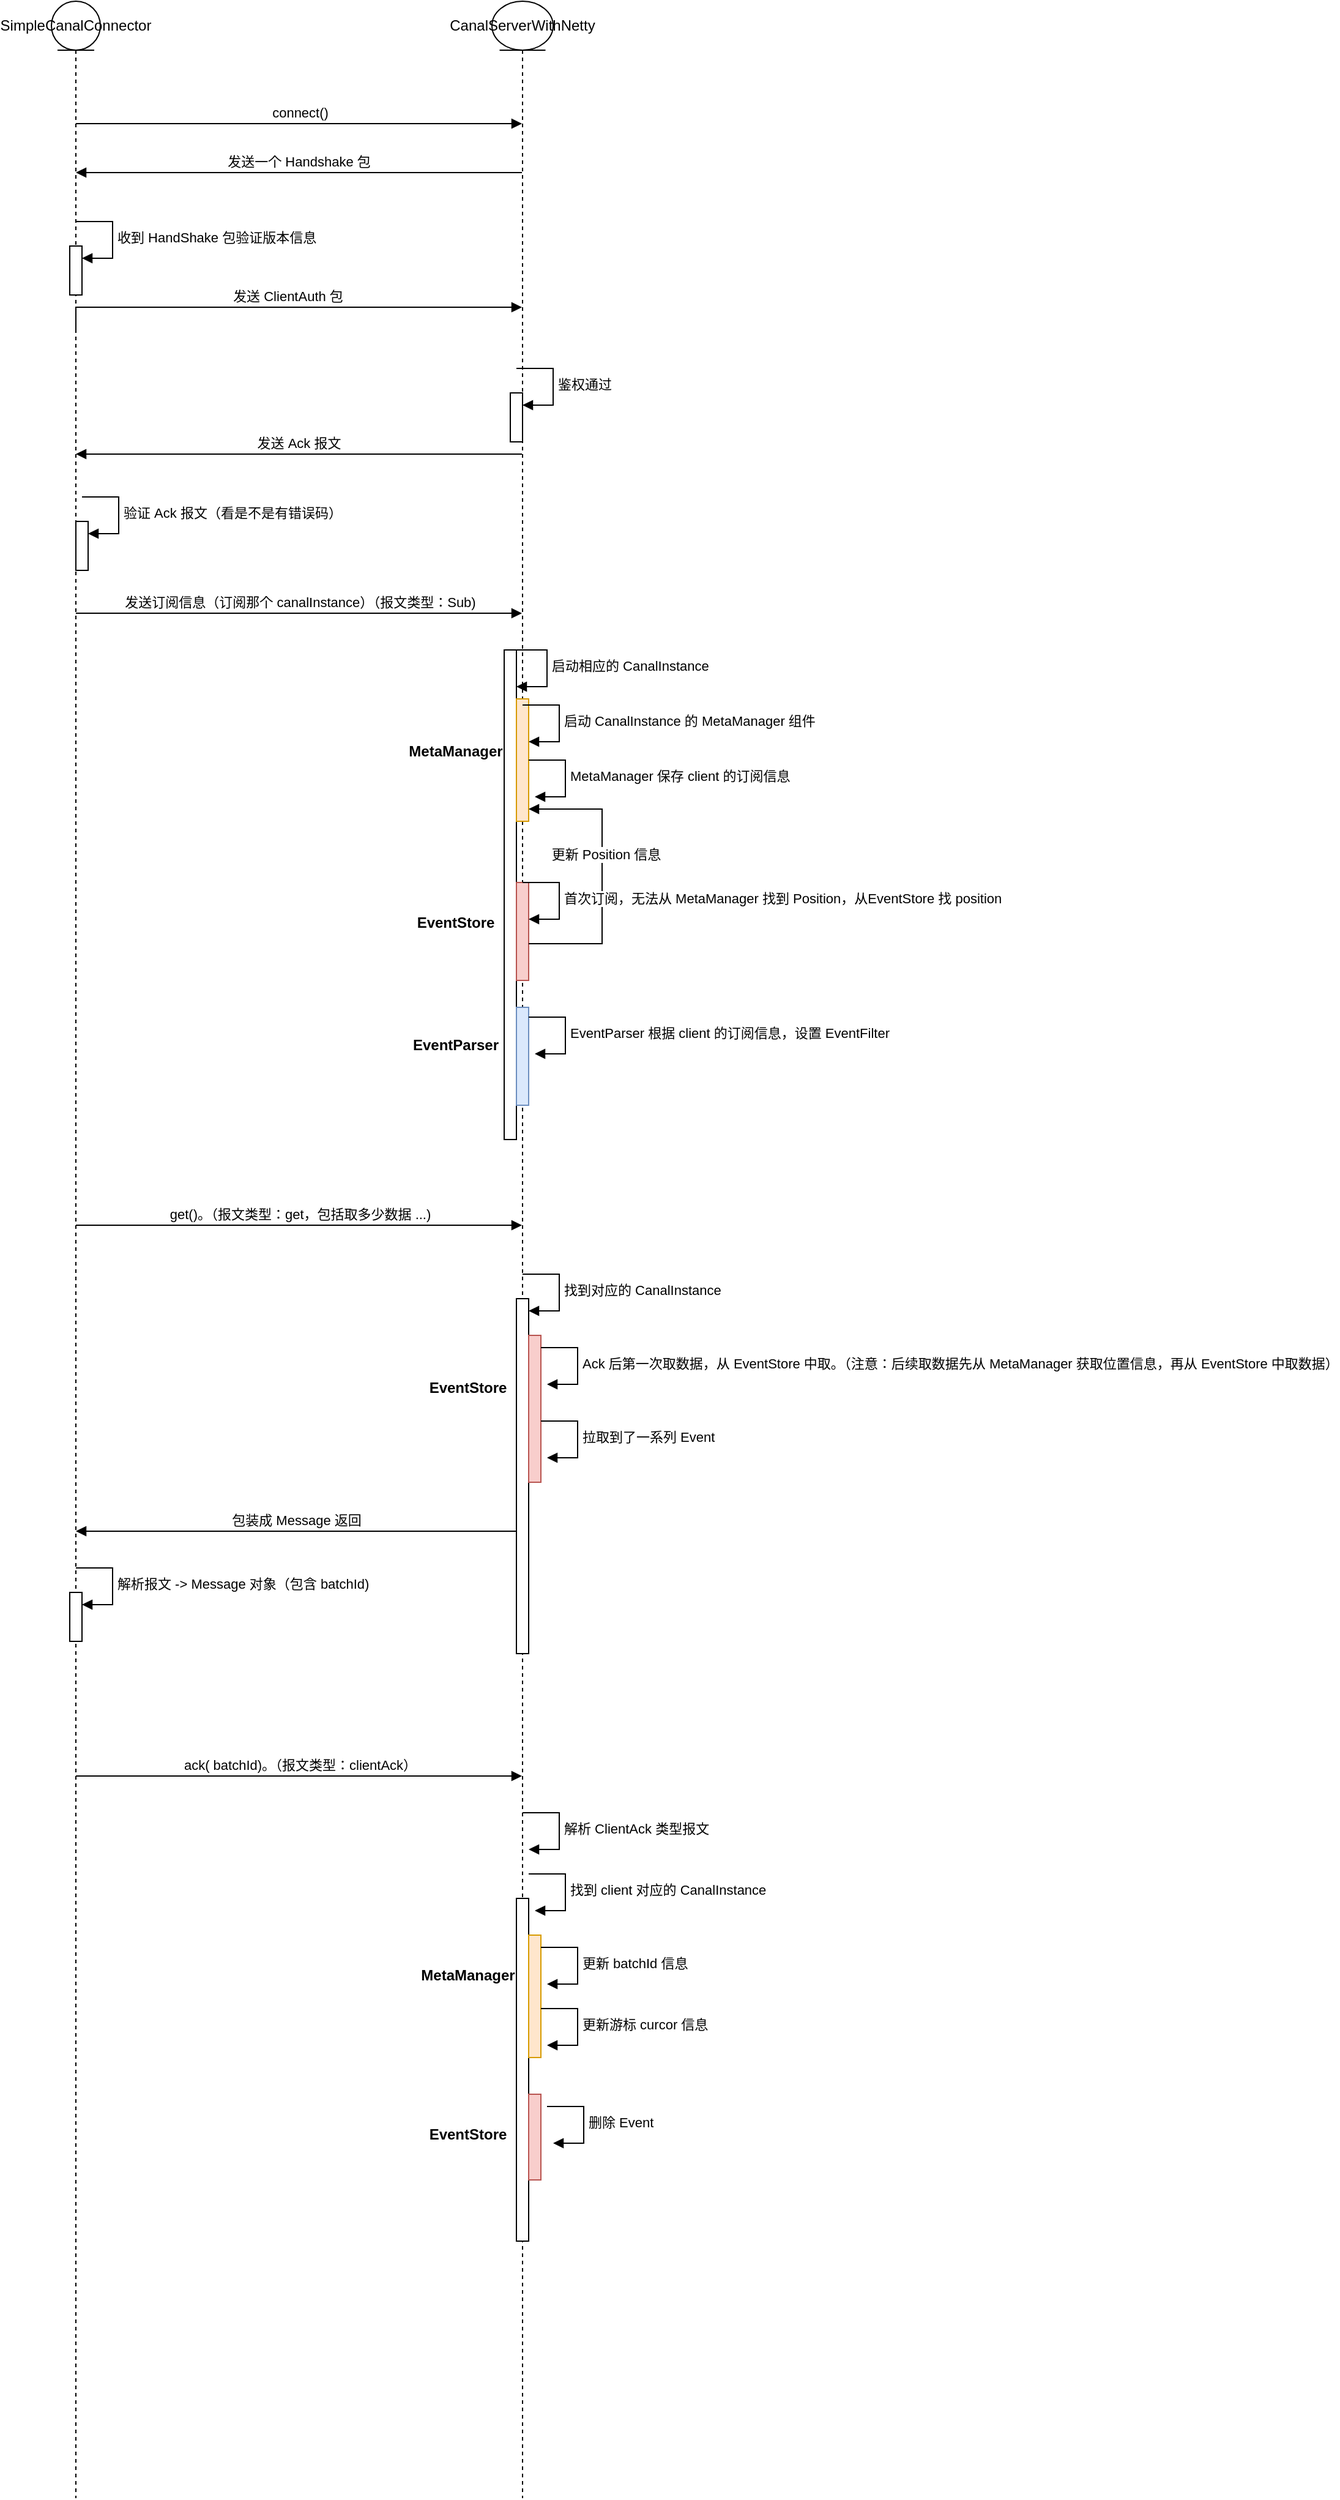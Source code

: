 <mxfile version="21.2.2" type="github">
  <diagram name="第 1 页" id="RETmzyush9rxdVnmZG2J">
    <mxGraphModel dx="1562" dy="858" grid="1" gridSize="10" guides="1" tooltips="1" connect="1" arrows="1" fold="1" page="1" pageScale="1" pageWidth="827" pageHeight="1169" math="0" shadow="0">
      <root>
        <mxCell id="0" />
        <mxCell id="1" parent="0" />
        <mxCell id="_pQDKM7HOxM7CE9gzZzL-2" value="SimpleCanalConnector" style="shape=umlLifeline;perimeter=lifelinePerimeter;whiteSpace=wrap;html=1;container=1;dropTarget=0;collapsible=0;recursiveResize=0;outlineConnect=0;portConstraint=eastwest;newEdgeStyle={&quot;edgeStyle&quot;:&quot;elbowEdgeStyle&quot;,&quot;elbow&quot;:&quot;vertical&quot;,&quot;curved&quot;:0,&quot;rounded&quot;:0};participant=umlEntity;" vertex="1" parent="1">
          <mxGeometry x="100" y="150" width="40" height="2040" as="geometry" />
        </mxCell>
        <mxCell id="_pQDKM7HOxM7CE9gzZzL-10" value="" style="html=1;points=[];perimeter=orthogonalPerimeter;outlineConnect=0;targetShapes=umlLifeline;portConstraint=eastwest;newEdgeStyle={&quot;edgeStyle&quot;:&quot;elbowEdgeStyle&quot;,&quot;elbow&quot;:&quot;vertical&quot;,&quot;curved&quot;:0,&quot;rounded&quot;:0};" vertex="1" parent="_pQDKM7HOxM7CE9gzZzL-2">
          <mxGeometry x="15" y="200" width="10" height="40" as="geometry" />
        </mxCell>
        <mxCell id="_pQDKM7HOxM7CE9gzZzL-11" value="收到 HandShake 包验证版本信息" style="html=1;align=left;spacingLeft=2;endArrow=block;rounded=0;edgeStyle=orthogonalEdgeStyle;curved=0;rounded=0;" edge="1" target="_pQDKM7HOxM7CE9gzZzL-10" parent="_pQDKM7HOxM7CE9gzZzL-2">
          <mxGeometry relative="1" as="geometry">
            <mxPoint x="20" y="180" as="sourcePoint" />
            <Array as="points">
              <mxPoint x="50" y="210" />
            </Array>
          </mxGeometry>
        </mxCell>
        <mxCell id="_pQDKM7HOxM7CE9gzZzL-16" value="" style="html=1;points=[];perimeter=orthogonalPerimeter;outlineConnect=0;targetShapes=umlLifeline;portConstraint=eastwest;newEdgeStyle={&quot;edgeStyle&quot;:&quot;elbowEdgeStyle&quot;,&quot;elbow&quot;:&quot;vertical&quot;,&quot;curved&quot;:0,&quot;rounded&quot;:0};" vertex="1" parent="_pQDKM7HOxM7CE9gzZzL-2">
          <mxGeometry x="20" y="425" width="10" height="40" as="geometry" />
        </mxCell>
        <mxCell id="_pQDKM7HOxM7CE9gzZzL-17" value="验证 Ack 报文（看是不是有错误码）" style="html=1;align=left;spacingLeft=2;endArrow=block;rounded=0;edgeStyle=orthogonalEdgeStyle;curved=0;rounded=0;" edge="1" target="_pQDKM7HOxM7CE9gzZzL-16" parent="_pQDKM7HOxM7CE9gzZzL-2">
          <mxGeometry relative="1" as="geometry">
            <mxPoint x="25" y="405" as="sourcePoint" />
            <Array as="points">
              <mxPoint x="55" y="435" />
            </Array>
          </mxGeometry>
        </mxCell>
        <mxCell id="_pQDKM7HOxM7CE9gzZzL-49" value="" style="html=1;points=[];perimeter=orthogonalPerimeter;outlineConnect=0;targetShapes=umlLifeline;portConstraint=eastwest;newEdgeStyle={&quot;edgeStyle&quot;:&quot;elbowEdgeStyle&quot;,&quot;elbow&quot;:&quot;vertical&quot;,&quot;curved&quot;:0,&quot;rounded&quot;:0};" vertex="1" parent="_pQDKM7HOxM7CE9gzZzL-2">
          <mxGeometry x="15" y="1300" width="10" height="40" as="geometry" />
        </mxCell>
        <mxCell id="_pQDKM7HOxM7CE9gzZzL-50" value="解析报文 -&amp;gt; Message 对象（包含 batchId)" style="html=1;align=left;spacingLeft=2;endArrow=block;rounded=0;edgeStyle=orthogonalEdgeStyle;curved=0;rounded=0;" edge="1" target="_pQDKM7HOxM7CE9gzZzL-49" parent="_pQDKM7HOxM7CE9gzZzL-2">
          <mxGeometry relative="1" as="geometry">
            <mxPoint x="20" y="1280" as="sourcePoint" />
            <Array as="points">
              <mxPoint x="50" y="1310" />
            </Array>
          </mxGeometry>
        </mxCell>
        <mxCell id="_pQDKM7HOxM7CE9gzZzL-3" value="CanalServerWithNetty" style="shape=umlLifeline;perimeter=lifelinePerimeter;whiteSpace=wrap;html=1;container=1;dropTarget=0;collapsible=0;recursiveResize=0;outlineConnect=0;portConstraint=eastwest;newEdgeStyle={&quot;edgeStyle&quot;:&quot;elbowEdgeStyle&quot;,&quot;elbow&quot;:&quot;vertical&quot;,&quot;curved&quot;:0,&quot;rounded&quot;:0};participant=umlEntity;" vertex="1" parent="1">
          <mxGeometry x="460" y="150" width="50" height="2040" as="geometry" />
        </mxCell>
        <mxCell id="_pQDKM7HOxM7CE9gzZzL-13" value="" style="html=1;points=[];perimeter=orthogonalPerimeter;outlineConnect=0;targetShapes=umlLifeline;portConstraint=eastwest;newEdgeStyle={&quot;edgeStyle&quot;:&quot;elbowEdgeStyle&quot;,&quot;elbow&quot;:&quot;vertical&quot;,&quot;curved&quot;:0,&quot;rounded&quot;:0};" vertex="1" parent="_pQDKM7HOxM7CE9gzZzL-3">
          <mxGeometry x="15" y="320" width="10" height="40" as="geometry" />
        </mxCell>
        <mxCell id="_pQDKM7HOxM7CE9gzZzL-14" value="鉴权通过" style="html=1;align=left;spacingLeft=2;endArrow=block;rounded=0;edgeStyle=orthogonalEdgeStyle;curved=0;rounded=0;" edge="1" target="_pQDKM7HOxM7CE9gzZzL-13" parent="_pQDKM7HOxM7CE9gzZzL-3">
          <mxGeometry relative="1" as="geometry">
            <mxPoint x="20" y="300" as="sourcePoint" />
            <Array as="points">
              <mxPoint x="50" y="330" />
            </Array>
          </mxGeometry>
        </mxCell>
        <mxCell id="_pQDKM7HOxM7CE9gzZzL-19" value="" style="html=1;points=[];perimeter=orthogonalPerimeter;outlineConnect=0;targetShapes=umlLifeline;portConstraint=eastwest;newEdgeStyle={&quot;edgeStyle&quot;:&quot;elbowEdgeStyle&quot;,&quot;elbow&quot;:&quot;vertical&quot;,&quot;curved&quot;:0,&quot;rounded&quot;:0};" vertex="1" parent="_pQDKM7HOxM7CE9gzZzL-3">
          <mxGeometry x="10" y="530" width="10" height="400" as="geometry" />
        </mxCell>
        <mxCell id="_pQDKM7HOxM7CE9gzZzL-20" value="启动相应的 CanalInstance" style="html=1;align=left;spacingLeft=2;endArrow=block;rounded=0;edgeStyle=orthogonalEdgeStyle;curved=0;rounded=0;" edge="1" target="_pQDKM7HOxM7CE9gzZzL-19" parent="_pQDKM7HOxM7CE9gzZzL-3">
          <mxGeometry relative="1" as="geometry">
            <mxPoint x="15" y="530" as="sourcePoint" />
            <Array as="points">
              <mxPoint x="45" y="560" />
            </Array>
          </mxGeometry>
        </mxCell>
        <mxCell id="_pQDKM7HOxM7CE9gzZzL-21" value="" style="html=1;points=[];perimeter=orthogonalPerimeter;outlineConnect=0;targetShapes=umlLifeline;portConstraint=eastwest;newEdgeStyle={&quot;edgeStyle&quot;:&quot;elbowEdgeStyle&quot;,&quot;elbow&quot;:&quot;vertical&quot;,&quot;curved&quot;:0,&quot;rounded&quot;:0};fillColor=#ffe6cc;strokeColor=#d79b00;" vertex="1" parent="_pQDKM7HOxM7CE9gzZzL-3">
          <mxGeometry x="20" y="570" width="10" height="100" as="geometry" />
        </mxCell>
        <mxCell id="_pQDKM7HOxM7CE9gzZzL-22" value="启动 CanalInstance 的 MetaManager 组件" style="html=1;align=left;spacingLeft=2;endArrow=block;rounded=0;edgeStyle=orthogonalEdgeStyle;curved=0;rounded=0;" edge="1" target="_pQDKM7HOxM7CE9gzZzL-21" parent="_pQDKM7HOxM7CE9gzZzL-3">
          <mxGeometry relative="1" as="geometry">
            <mxPoint x="25" y="575" as="sourcePoint" />
            <Array as="points">
              <mxPoint x="55" y="605" />
            </Array>
          </mxGeometry>
        </mxCell>
        <mxCell id="_pQDKM7HOxM7CE9gzZzL-24" value="MetaManager 保存 client 的订阅信息" style="html=1;align=left;spacingLeft=2;endArrow=block;rounded=0;edgeStyle=orthogonalEdgeStyle;curved=0;rounded=0;" edge="1" parent="_pQDKM7HOxM7CE9gzZzL-3">
          <mxGeometry relative="1" as="geometry">
            <mxPoint x="30" y="620" as="sourcePoint" />
            <Array as="points">
              <mxPoint x="60" y="650" />
            </Array>
            <mxPoint x="35" y="650" as="targetPoint" />
          </mxGeometry>
        </mxCell>
        <mxCell id="_pQDKM7HOxM7CE9gzZzL-25" value="" style="html=1;points=[];perimeter=orthogonalPerimeter;outlineConnect=0;targetShapes=umlLifeline;portConstraint=eastwest;newEdgeStyle={&quot;edgeStyle&quot;:&quot;elbowEdgeStyle&quot;,&quot;elbow&quot;:&quot;vertical&quot;,&quot;curved&quot;:0,&quot;rounded&quot;:0};fillColor=#f8cecc;strokeColor=#b85450;" vertex="1" parent="_pQDKM7HOxM7CE9gzZzL-3">
          <mxGeometry x="20" y="720" width="10" height="80" as="geometry" />
        </mxCell>
        <mxCell id="_pQDKM7HOxM7CE9gzZzL-31" value="" style="html=1;align=left;spacingLeft=2;endArrow=block;rounded=0;edgeStyle=orthogonalEdgeStyle;curved=0;rounded=0;" edge="1" target="_pQDKM7HOxM7CE9gzZzL-21" parent="_pQDKM7HOxM7CE9gzZzL-3">
          <mxGeometry relative="1" as="geometry">
            <mxPoint x="30" y="770" as="sourcePoint" />
            <Array as="points">
              <mxPoint x="90" y="770" />
              <mxPoint x="90" y="660" />
            </Array>
            <mxPoint x="35" y="650" as="targetPoint" />
          </mxGeometry>
        </mxCell>
        <mxCell id="_pQDKM7HOxM7CE9gzZzL-32" value="更新 Position 信息" style="edgeLabel;html=1;align=center;verticalAlign=middle;resizable=0;points=[];" vertex="1" connectable="0" parent="_pQDKM7HOxM7CE9gzZzL-31">
          <mxGeometry x="0.16" y="-3" relative="1" as="geometry">
            <mxPoint as="offset" />
          </mxGeometry>
        </mxCell>
        <mxCell id="_pQDKM7HOxM7CE9gzZzL-33" value="" style="html=1;points=[];perimeter=orthogonalPerimeter;outlineConnect=0;targetShapes=umlLifeline;portConstraint=eastwest;newEdgeStyle={&quot;edgeStyle&quot;:&quot;elbowEdgeStyle&quot;,&quot;elbow&quot;:&quot;vertical&quot;,&quot;curved&quot;:0,&quot;rounded&quot;:0};fillColor=#dae8fc;strokeColor=#6c8ebf;" vertex="1" parent="_pQDKM7HOxM7CE9gzZzL-3">
          <mxGeometry x="20" y="822" width="10" height="80" as="geometry" />
        </mxCell>
        <mxCell id="_pQDKM7HOxM7CE9gzZzL-35" value="EventParser 根据 client 的订阅信息，设置 EventFilter" style="html=1;align=left;spacingLeft=2;endArrow=block;rounded=0;edgeStyle=orthogonalEdgeStyle;curved=0;rounded=0;" edge="1" parent="_pQDKM7HOxM7CE9gzZzL-3">
          <mxGeometry relative="1" as="geometry">
            <mxPoint x="30" y="830" as="sourcePoint" />
            <Array as="points">
              <mxPoint x="60" y="860" />
            </Array>
            <mxPoint x="35" y="860" as="targetPoint" />
          </mxGeometry>
        </mxCell>
        <mxCell id="_pQDKM7HOxM7CE9gzZzL-40" value="" style="html=1;points=[];perimeter=orthogonalPerimeter;outlineConnect=0;targetShapes=umlLifeline;portConstraint=eastwest;newEdgeStyle={&quot;edgeStyle&quot;:&quot;elbowEdgeStyle&quot;,&quot;elbow&quot;:&quot;vertical&quot;,&quot;curved&quot;:0,&quot;rounded&quot;:0};" vertex="1" parent="_pQDKM7HOxM7CE9gzZzL-3">
          <mxGeometry x="20" y="1060" width="10" height="290" as="geometry" />
        </mxCell>
        <mxCell id="_pQDKM7HOxM7CE9gzZzL-41" value="找到对应的 CanalInstance" style="html=1;align=left;spacingLeft=2;endArrow=block;rounded=0;edgeStyle=orthogonalEdgeStyle;curved=0;rounded=0;" edge="1" target="_pQDKM7HOxM7CE9gzZzL-40" parent="_pQDKM7HOxM7CE9gzZzL-3">
          <mxGeometry relative="1" as="geometry">
            <mxPoint x="25" y="1040" as="sourcePoint" />
            <Array as="points">
              <mxPoint x="55" y="1070" />
            </Array>
          </mxGeometry>
        </mxCell>
        <mxCell id="_pQDKM7HOxM7CE9gzZzL-42" value="" style="html=1;points=[];perimeter=orthogonalPerimeter;outlineConnect=0;targetShapes=umlLifeline;portConstraint=eastwest;newEdgeStyle={&quot;edgeStyle&quot;:&quot;elbowEdgeStyle&quot;,&quot;elbow&quot;:&quot;vertical&quot;,&quot;curved&quot;:0,&quot;rounded&quot;:0};fillColor=#f8cecc;strokeColor=#b85450;" vertex="1" parent="_pQDKM7HOxM7CE9gzZzL-3">
          <mxGeometry x="30" y="1090" width="10" height="120" as="geometry" />
        </mxCell>
        <mxCell id="_pQDKM7HOxM7CE9gzZzL-53" value="解析 ClientAck 类型报文" style="html=1;align=left;spacingLeft=2;endArrow=block;rounded=0;edgeStyle=orthogonalEdgeStyle;curved=0;rounded=0;" edge="1" parent="_pQDKM7HOxM7CE9gzZzL-3">
          <mxGeometry relative="1" as="geometry">
            <mxPoint x="25" y="1480" as="sourcePoint" />
            <Array as="points">
              <mxPoint x="55" y="1510" />
            </Array>
            <mxPoint x="30" y="1510" as="targetPoint" />
          </mxGeometry>
        </mxCell>
        <mxCell id="_pQDKM7HOxM7CE9gzZzL-54" value="" style="html=1;points=[];perimeter=orthogonalPerimeter;outlineConnect=0;targetShapes=umlLifeline;portConstraint=eastwest;newEdgeStyle={&quot;edgeStyle&quot;:&quot;elbowEdgeStyle&quot;,&quot;elbow&quot;:&quot;vertical&quot;,&quot;curved&quot;:0,&quot;rounded&quot;:0};" vertex="1" parent="_pQDKM7HOxM7CE9gzZzL-3">
          <mxGeometry x="20" y="1550" width="10" height="280" as="geometry" />
        </mxCell>
        <mxCell id="_pQDKM7HOxM7CE9gzZzL-56" value="找到 client 对应的 CanalInstance" style="html=1;align=left;spacingLeft=2;endArrow=block;rounded=0;edgeStyle=orthogonalEdgeStyle;curved=0;rounded=0;" edge="1" parent="_pQDKM7HOxM7CE9gzZzL-3">
          <mxGeometry relative="1" as="geometry">
            <mxPoint x="30" y="1530" as="sourcePoint" />
            <Array as="points">
              <mxPoint x="60" y="1560" />
            </Array>
            <mxPoint x="35" y="1560" as="targetPoint" />
          </mxGeometry>
        </mxCell>
        <mxCell id="_pQDKM7HOxM7CE9gzZzL-57" value="" style="html=1;points=[];perimeter=orthogonalPerimeter;outlineConnect=0;targetShapes=umlLifeline;portConstraint=eastwest;newEdgeStyle={&quot;edgeStyle&quot;:&quot;elbowEdgeStyle&quot;,&quot;elbow&quot;:&quot;vertical&quot;,&quot;curved&quot;:0,&quot;rounded&quot;:0};fillColor=#ffe6cc;strokeColor=#d79b00;" vertex="1" parent="_pQDKM7HOxM7CE9gzZzL-3">
          <mxGeometry x="30" y="1580" width="10" height="100" as="geometry" />
        </mxCell>
        <mxCell id="_pQDKM7HOxM7CE9gzZzL-60" value="更新 batchId 信息" style="html=1;align=left;spacingLeft=2;endArrow=block;rounded=0;edgeStyle=orthogonalEdgeStyle;curved=0;rounded=0;" edge="1" parent="_pQDKM7HOxM7CE9gzZzL-3">
          <mxGeometry relative="1" as="geometry">
            <mxPoint x="40" y="1590" as="sourcePoint" />
            <Array as="points">
              <mxPoint x="70" y="1620" />
            </Array>
            <mxPoint x="45" y="1620" as="targetPoint" />
          </mxGeometry>
        </mxCell>
        <mxCell id="_pQDKM7HOxM7CE9gzZzL-62" value="更新游标 curcor 信息" style="html=1;align=left;spacingLeft=2;endArrow=block;rounded=0;edgeStyle=orthogonalEdgeStyle;curved=0;rounded=0;" edge="1" parent="_pQDKM7HOxM7CE9gzZzL-3">
          <mxGeometry relative="1" as="geometry">
            <mxPoint x="40" y="1640" as="sourcePoint" />
            <Array as="points">
              <mxPoint x="70" y="1670" />
            </Array>
            <mxPoint x="45" y="1670" as="targetPoint" />
          </mxGeometry>
        </mxCell>
        <mxCell id="_pQDKM7HOxM7CE9gzZzL-63" value="" style="html=1;points=[];perimeter=orthogonalPerimeter;outlineConnect=0;targetShapes=umlLifeline;portConstraint=eastwest;newEdgeStyle={&quot;edgeStyle&quot;:&quot;elbowEdgeStyle&quot;,&quot;elbow&quot;:&quot;vertical&quot;,&quot;curved&quot;:0,&quot;rounded&quot;:0};fillColor=#f8cecc;strokeColor=#b85450;" vertex="1" parent="_pQDKM7HOxM7CE9gzZzL-3">
          <mxGeometry x="30" y="1710" width="10" height="70" as="geometry" />
        </mxCell>
        <mxCell id="_pQDKM7HOxM7CE9gzZzL-66" value="删除 Event&amp;nbsp;" style="html=1;align=left;spacingLeft=2;endArrow=block;rounded=0;edgeStyle=orthogonalEdgeStyle;curved=0;rounded=0;" edge="1" parent="_pQDKM7HOxM7CE9gzZzL-3">
          <mxGeometry relative="1" as="geometry">
            <mxPoint x="45" y="1720" as="sourcePoint" />
            <Array as="points">
              <mxPoint x="75" y="1750" />
            </Array>
            <mxPoint x="50" y="1750" as="targetPoint" />
          </mxGeometry>
        </mxCell>
        <mxCell id="_pQDKM7HOxM7CE9gzZzL-8" value="connect()" style="html=1;verticalAlign=bottom;endArrow=block;edgeStyle=elbowEdgeStyle;elbow=vertical;curved=0;rounded=0;" edge="1" parent="1" target="_pQDKM7HOxM7CE9gzZzL-3">
          <mxGeometry x="0.001" width="80" relative="1" as="geometry">
            <mxPoint x="120" y="250" as="sourcePoint" />
            <mxPoint x="200" y="250" as="targetPoint" />
            <mxPoint as="offset" />
          </mxGeometry>
        </mxCell>
        <mxCell id="_pQDKM7HOxM7CE9gzZzL-9" value="发送一个 Handshake 包" style="html=1;verticalAlign=bottom;endArrow=block;edgeStyle=elbowEdgeStyle;elbow=vertical;curved=0;rounded=0;" edge="1" parent="1" source="_pQDKM7HOxM7CE9gzZzL-3" target="_pQDKM7HOxM7CE9gzZzL-2">
          <mxGeometry width="80" relative="1" as="geometry">
            <mxPoint x="370" y="290" as="sourcePoint" />
            <mxPoint x="450" y="290" as="targetPoint" />
            <Array as="points">
              <mxPoint x="310" y="290" />
            </Array>
          </mxGeometry>
        </mxCell>
        <mxCell id="_pQDKM7HOxM7CE9gzZzL-12" value="发送 ClientAuth 包" style="html=1;verticalAlign=bottom;endArrow=block;edgeStyle=elbowEdgeStyle;elbow=vertical;curved=0;rounded=0;" edge="1" parent="1" target="_pQDKM7HOxM7CE9gzZzL-3">
          <mxGeometry width="80" relative="1" as="geometry">
            <mxPoint x="120" y="420" as="sourcePoint" />
            <mxPoint x="200" y="420" as="targetPoint" />
            <Array as="points">
              <mxPoint x="290" y="400" />
            </Array>
          </mxGeometry>
        </mxCell>
        <mxCell id="_pQDKM7HOxM7CE9gzZzL-15" value="发送 Ack 报文" style="html=1;verticalAlign=bottom;endArrow=block;edgeStyle=elbowEdgeStyle;elbow=vertical;curved=0;rounded=0;" edge="1" parent="1" source="_pQDKM7HOxM7CE9gzZzL-3" target="_pQDKM7HOxM7CE9gzZzL-2">
          <mxGeometry width="80" relative="1" as="geometry">
            <mxPoint x="400" y="530" as="sourcePoint" />
            <mxPoint x="480" y="530" as="targetPoint" />
            <Array as="points">
              <mxPoint x="340" y="520" />
            </Array>
          </mxGeometry>
        </mxCell>
        <mxCell id="_pQDKM7HOxM7CE9gzZzL-18" value="发送订阅信息（订阅那个 canalInstance）（报文类型：Sub)" style="html=1;verticalAlign=bottom;endArrow=block;edgeStyle=elbowEdgeStyle;elbow=vertical;curved=0;rounded=0;" edge="1" parent="1" target="_pQDKM7HOxM7CE9gzZzL-3">
          <mxGeometry width="80" relative="1" as="geometry">
            <mxPoint x="120" y="650" as="sourcePoint" />
            <mxPoint x="200" y="650" as="targetPoint" />
          </mxGeometry>
        </mxCell>
        <mxCell id="_pQDKM7HOxM7CE9gzZzL-27" value="首次订阅，无法从 MetaManager 找到 Position，从EventStore 找 position" style="html=1;align=left;spacingLeft=2;endArrow=block;rounded=0;edgeStyle=orthogonalEdgeStyle;curved=0;rounded=0;" edge="1" parent="1">
          <mxGeometry relative="1" as="geometry">
            <mxPoint x="485" y="870" as="sourcePoint" />
            <Array as="points">
              <mxPoint x="515" y="900" />
            </Array>
            <mxPoint x="490" y="900" as="targetPoint" />
          </mxGeometry>
        </mxCell>
        <mxCell id="_pQDKM7HOxM7CE9gzZzL-36" value="EventParser" style="text;align=center;fontStyle=1;verticalAlign=middle;spacingLeft=3;spacingRight=3;strokeColor=none;rotatable=0;points=[[0,0.5],[1,0.5]];portConstraint=eastwest;html=1;" vertex="1" parent="1">
          <mxGeometry x="390" y="990" width="80" height="26" as="geometry" />
        </mxCell>
        <mxCell id="_pQDKM7HOxM7CE9gzZzL-37" value="EventStore" style="text;align=center;fontStyle=1;verticalAlign=middle;spacingLeft=3;spacingRight=3;strokeColor=none;rotatable=0;points=[[0,0.5],[1,0.5]];portConstraint=eastwest;html=1;" vertex="1" parent="1">
          <mxGeometry x="390" y="890" width="80" height="26" as="geometry" />
        </mxCell>
        <mxCell id="_pQDKM7HOxM7CE9gzZzL-38" value="MetaManager" style="text;align=center;fontStyle=1;verticalAlign=middle;spacingLeft=3;spacingRight=3;strokeColor=none;rotatable=0;points=[[0,0.5],[1,0.5]];portConstraint=eastwest;html=1;" vertex="1" parent="1">
          <mxGeometry x="390" y="750" width="80" height="26" as="geometry" />
        </mxCell>
        <mxCell id="_pQDKM7HOxM7CE9gzZzL-39" value="get()。（报文类型：get，包括取多少数据 ...)" style="html=1;verticalAlign=bottom;endArrow=block;edgeStyle=elbowEdgeStyle;elbow=vertical;curved=0;rounded=0;" edge="1" parent="1" target="_pQDKM7HOxM7CE9gzZzL-3">
          <mxGeometry width="80" relative="1" as="geometry">
            <mxPoint x="120" y="1150" as="sourcePoint" />
            <mxPoint x="200" y="1150" as="targetPoint" />
          </mxGeometry>
        </mxCell>
        <mxCell id="_pQDKM7HOxM7CE9gzZzL-44" value="Ack 后第一次取数据，从 EventStore 中取。（注意：后续取数据先从 MetaManager 获取位置信息，再从 EventStore 中取数据）" style="html=1;align=left;spacingLeft=2;endArrow=block;rounded=0;edgeStyle=orthogonalEdgeStyle;curved=0;rounded=0;" edge="1" parent="1">
          <mxGeometry relative="1" as="geometry">
            <mxPoint x="500" y="1250" as="sourcePoint" />
            <Array as="points">
              <mxPoint x="530" y="1280" />
            </Array>
            <mxPoint x="505" y="1280" as="targetPoint" />
          </mxGeometry>
        </mxCell>
        <mxCell id="_pQDKM7HOxM7CE9gzZzL-45" value="EventStore" style="text;align=center;fontStyle=1;verticalAlign=middle;spacingLeft=3;spacingRight=3;strokeColor=none;rotatable=0;points=[[0,0.5],[1,0.5]];portConstraint=eastwest;html=1;" vertex="1" parent="1">
          <mxGeometry x="400" y="1270" width="80" height="26" as="geometry" />
        </mxCell>
        <mxCell id="_pQDKM7HOxM7CE9gzZzL-47" value="拉取到了一系列 Event" style="html=1;align=left;spacingLeft=2;endArrow=block;rounded=0;edgeStyle=orthogonalEdgeStyle;curved=0;rounded=0;" edge="1" parent="1">
          <mxGeometry relative="1" as="geometry">
            <mxPoint x="500" y="1310" as="sourcePoint" />
            <Array as="points">
              <mxPoint x="530" y="1340" />
            </Array>
            <mxPoint x="505" y="1340" as="targetPoint" />
          </mxGeometry>
        </mxCell>
        <mxCell id="_pQDKM7HOxM7CE9gzZzL-48" value="包装成 Message 返回" style="html=1;verticalAlign=bottom;endArrow=block;edgeStyle=elbowEdgeStyle;elbow=vertical;curved=0;rounded=0;" edge="1" parent="1" target="_pQDKM7HOxM7CE9gzZzL-2">
          <mxGeometry width="80" relative="1" as="geometry">
            <mxPoint x="480" y="1400" as="sourcePoint" />
            <mxPoint x="560" y="1400" as="targetPoint" />
          </mxGeometry>
        </mxCell>
        <mxCell id="_pQDKM7HOxM7CE9gzZzL-51" value="ack( batchId)。（报文类型：clientAck）" style="html=1;verticalAlign=bottom;endArrow=block;edgeStyle=elbowEdgeStyle;elbow=vertical;curved=0;rounded=0;" edge="1" parent="1" target="_pQDKM7HOxM7CE9gzZzL-3">
          <mxGeometry width="80" relative="1" as="geometry">
            <mxPoint x="120" y="1600" as="sourcePoint" />
            <mxPoint x="200" y="1600" as="targetPoint" />
          </mxGeometry>
        </mxCell>
        <mxCell id="_pQDKM7HOxM7CE9gzZzL-58" value="MetaManager" style="text;align=center;fontStyle=1;verticalAlign=middle;spacingLeft=3;spacingRight=3;strokeColor=none;rotatable=0;points=[[0,0.5],[1,0.5]];portConstraint=eastwest;html=1;" vertex="1" parent="1">
          <mxGeometry x="400" y="1750" width="80" height="26" as="geometry" />
        </mxCell>
        <mxCell id="_pQDKM7HOxM7CE9gzZzL-64" value="EventStore" style="text;align=center;fontStyle=1;verticalAlign=middle;spacingLeft=3;spacingRight=3;strokeColor=none;rotatable=0;points=[[0,0.5],[1,0.5]];portConstraint=eastwest;html=1;" vertex="1" parent="1">
          <mxGeometry x="400" y="1880" width="80" height="26" as="geometry" />
        </mxCell>
      </root>
    </mxGraphModel>
  </diagram>
</mxfile>
